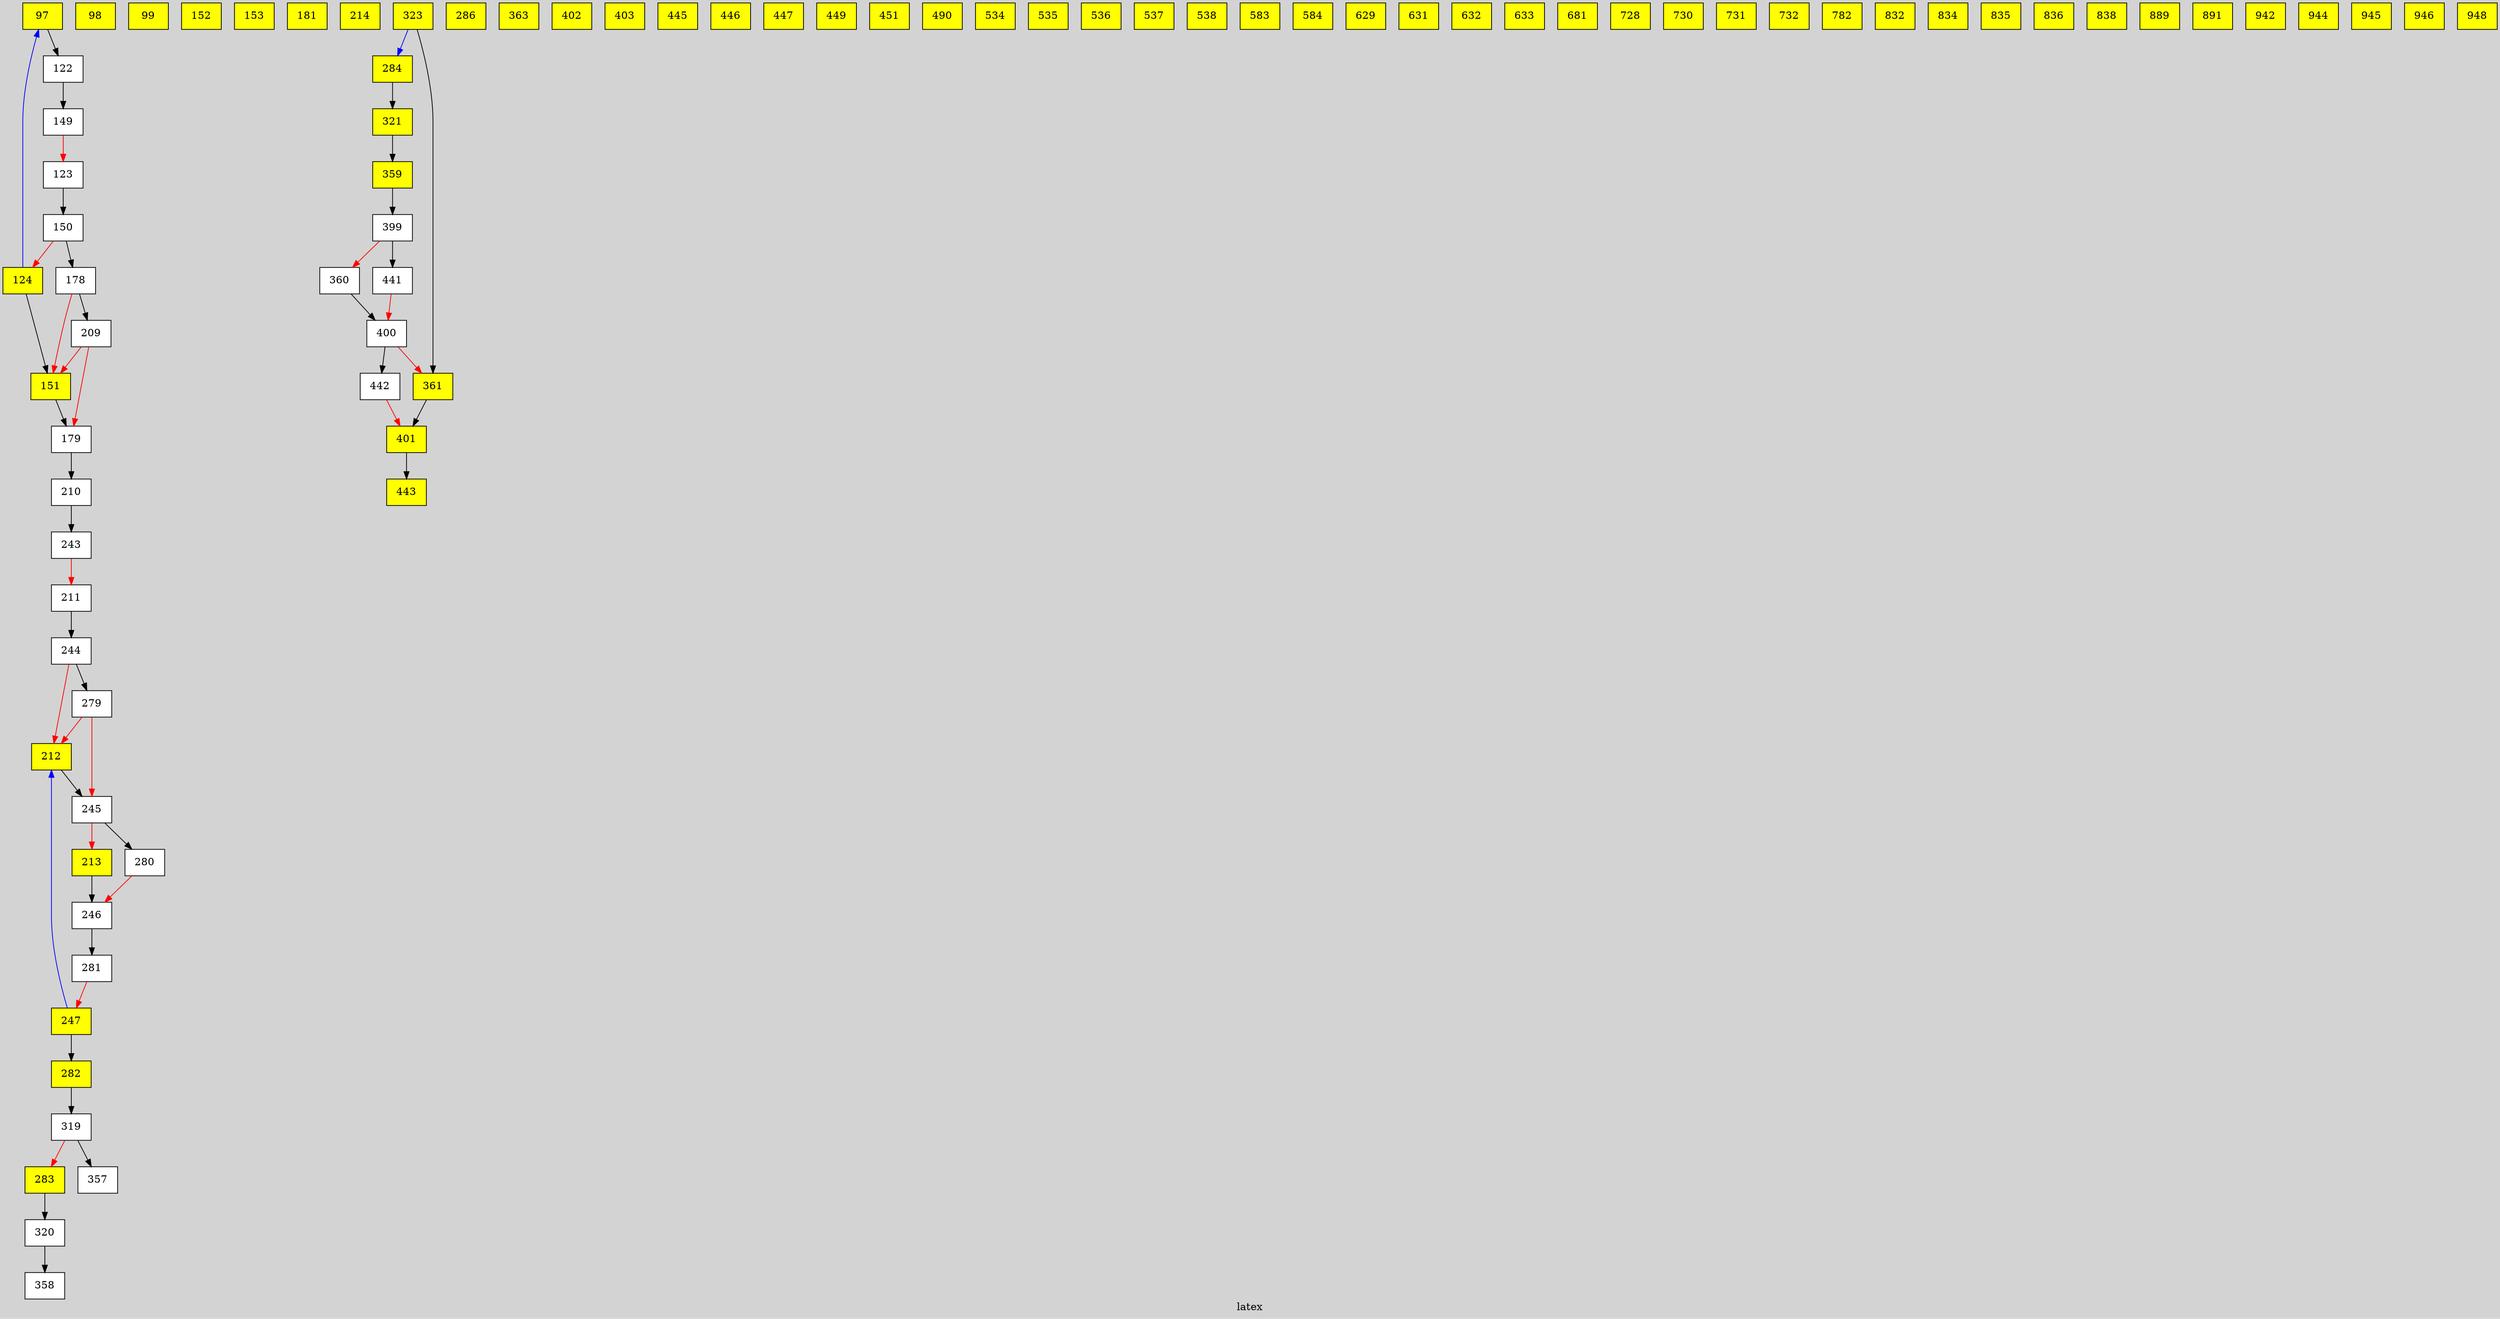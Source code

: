 digraph G {
graph [bgcolor=lightgrey]
node [shape=box]
label = "latex";
texlbl = "\huge{$time(s) = 11.3938              \ \ \ \ T_9 = 0.3              \ \ \ \ \rho(g/cc) = 1000              \ \ \ \ {\mathrm{flow}_{max}} = 0.000634559$}";
97 [texlbl="\huge{$^{20}\mathrm{Ne}$}"             pos="750,750!",             style=filled, fillcolor="yellow"             ]
;
98 [texlbl="\huge{$^{21}\mathrm{Ne}$}"             pos="825,750!",             style=filled, fillcolor="yellow"             ]
;
99 [texlbl="\huge{$^{22}\mathrm{Ne}$}"             pos="900,750!",             style=filled, fillcolor="yellow"             ]
;
122 [texlbl="\huge{$^{21}\mathrm{Na}$}"             pos="750,825!",             style=filled, fillcolor="white"             ]
;
123 [texlbl="\huge{$^{22}\mathrm{Na}$}"             pos="825,825!",             style=filled, fillcolor="white"             ]
;
124 [texlbl="\huge{$^{23}\mathrm{Na}$}"             pos="900,825!",             style=filled, fillcolor="yellow"             ]
;
149 [texlbl="\huge{$^{22}\mathrm{Mg}$}"             pos="750,900!",             style=filled, fillcolor="white"             ]
;
150 [texlbl="\huge{$^{23}\mathrm{Mg}$}"             pos="825,900!",             style=filled, fillcolor="white"             ]
;
151 [texlbl="\huge{$^{24}\mathrm{Mg}$}"             pos="900,900!",             style=filled, fillcolor="yellow"             ]
;
152 [texlbl="\huge{$^{25}\mathrm{Mg}$}"             pos="975,900!",             style=filled, fillcolor="yellow"             ]
;
153 [texlbl="\huge{$^{26}\mathrm{Mg}$}"             pos="1050,900!",             style=filled, fillcolor="yellow"             ]
;
178 [texlbl="\huge{$^{24}\mathrm{Al}$}"             pos="825,975!",             style=filled, fillcolor="white"             ]
;
179 [texlbl="\huge{$^{25}\mathrm{Al}$}"             pos="900,975!",             style=filled, fillcolor="white"             ]
;
181 [texlbl="\huge{$^{27}\mathrm{Al}$}"             pos="1050,975!",             style=filled, fillcolor="yellow"             ]
;
209 [texlbl="\huge{$^{25}\mathrm{Si}$}"             pos="825,1050!",             style=filled, fillcolor="white"             ]
;
210 [texlbl="\huge{$^{26}\mathrm{Si}$}"             pos="900,1050!",             style=filled, fillcolor="white"             ]
;
211 [texlbl="\huge{$^{27}\mathrm{Si}$}"             pos="975,1050!",             style=filled, fillcolor="white"             ]
;
212 [texlbl="\huge{$^{28}\mathrm{Si}$}"             pos="1050,1050!",             style=filled, fillcolor="yellow"             ]
;
213 [texlbl="\huge{$^{29}\mathrm{Si}$}"             pos="1125,1050!",             style=filled, fillcolor="yellow"             ]
;
214 [texlbl="\huge{$^{30}\mathrm{Si}$}"             pos="1200,1050!",             style=filled, fillcolor="yellow"             ]
;
243 [texlbl="\huge{$^{27}\mathrm{P}$}"             pos="900,1125!",             style=filled, fillcolor="white"             ]
;
244 [texlbl="\huge{$^{28}\mathrm{P}$}"             pos="975,1125!",             style=filled, fillcolor="white"             ]
;
245 [texlbl="\huge{$^{29}\mathrm{P}$}"             pos="1050,1125!",             style=filled, fillcolor="white"             ]
;
246 [texlbl="\huge{$^{30}\mathrm{P}$}"             pos="1125,1125!",             style=filled, fillcolor="white"             ]
;
247 [texlbl="\huge{$^{31}\mathrm{P}$}"             pos="1200,1125!",             style=filled, fillcolor="yellow"             ]
;
279 [texlbl="\huge{$^{29}\mathrm{S}$}"             pos="975,1200!",             style=filled, fillcolor="white"             ]
;
280 [texlbl="\huge{$^{30}\mathrm{S}$}"             pos="1050,1200!",             style=filled, fillcolor="white"             ]
;
281 [texlbl="\huge{$^{31}\mathrm{S}$}"             pos="1125,1200!",             style=filled, fillcolor="white"             ]
;
282 [texlbl="\huge{$^{32}\mathrm{S}$}"             pos="1200,1200!",             style=filled, fillcolor="yellow"             ]
;
283 [texlbl="\huge{$^{33}\mathrm{S}$}"             pos="1275,1200!",             style=filled, fillcolor="yellow"             ]
;
284 [texlbl="\huge{$^{34}\mathrm{S}$}"             pos="1350,1200!",             style=filled, fillcolor="yellow"             ]
;
286 [texlbl="\huge{$^{36}\mathrm{S}$}"             pos="1500,1200!",             style=filled, fillcolor="yellow"             ]
;
319 [texlbl="\huge{$^{33}\mathrm{Cl}$}"             pos="1200,1275!",             style=filled, fillcolor="white"             ]
;
320 [texlbl="\huge{$^{34}\mathrm{Cl}$}"             pos="1275,1275!",             style=filled, fillcolor="white"             ]
;
321 [texlbl="\huge{$^{35}\mathrm{Cl}$}"             pos="1350,1275!",             style=filled, fillcolor="yellow"             ]
;
323 [texlbl="\huge{$^{37}\mathrm{Cl}$}"             pos="1500,1275!",             style=filled, fillcolor="yellow"             ]
;
357 [texlbl="\huge{$^{34}\mathrm{Ar}$}"             pos="1200,1350!",             style=filled, fillcolor="white"             ]
;
358 [texlbl="\huge{$^{35}\mathrm{Ar}$}"             pos="1275,1350!",             style=filled, fillcolor="white"             ]
;
359 [texlbl="\huge{$^{36}\mathrm{Ar}$}"             pos="1350,1350!",             style=filled, fillcolor="yellow"             ]
;
360 [texlbl="\huge{$^{37}\mathrm{Ar}$}"             pos="1425,1350!",             style=filled, fillcolor="white"             ]
;
361 [texlbl="\huge{$^{38}\mathrm{Ar}$}"             pos="1500,1350!",             style=filled, fillcolor="yellow"             ]
;
363 [texlbl="\huge{$^{40}\mathrm{Ar}$}"             pos="1650,1350!",             style=filled, fillcolor="yellow"             ]
;
399 [texlbl="\huge{$^{37}\mathrm{K}$}"             pos="1350,1425!",             style=filled, fillcolor="white"             ]
;
400 [texlbl="\huge{$^{38}\mathrm{K}$}"             pos="1425,1425!",             style=filled, fillcolor="white"             ]
;
401 [texlbl="\huge{$^{39}\mathrm{K}$}"             pos="1500,1425!",             style=filled, fillcolor="yellow"             ]
;
402 [texlbl="\huge{$^{40}\mathrm{K}$}"             pos="1575,1425!",             style=filled, fillcolor="yellow"             ]
;
403 [texlbl="\huge{$^{41}\mathrm{K}$}"             pos="1650,1425!",             style=filled, fillcolor="yellow"             ]
;
441 [texlbl="\huge{$^{38}\mathrm{Ca}$}"             pos="1350,1500!",             style=filled, fillcolor="white"             ]
;
442 [texlbl="\huge{$^{39}\mathrm{Ca}$}"             pos="1425,1500!",             style=filled, fillcolor="white"             ]
;
443 [texlbl="\huge{$^{40}\mathrm{Ca}$}"             pos="1500,1500!",             style=filled, fillcolor="yellow"             ]
;
445 [texlbl="\huge{$^{42}\mathrm{Ca}$}"             pos="1650,1500!",             style=filled, fillcolor="yellow"             ]
;
446 [texlbl="\huge{$^{43}\mathrm{Ca}$}"             pos="1725,1500!",             style=filled, fillcolor="yellow"             ]
;
447 [texlbl="\huge{$^{44}\mathrm{Ca}$}"             pos="1800,1500!",             style=filled, fillcolor="yellow"             ]
;
449 [texlbl="\huge{$^{46}\mathrm{Ca}$}"             pos="1950,1500!",             style=filled, fillcolor="yellow"             ]
;
451 [texlbl="\huge{$^{48}\mathrm{Ca}$}"             pos="2100,1500!",             style=filled, fillcolor="yellow"             ]
;
490 [texlbl="\huge{$^{45}\mathrm{Sc}$}"             pos="1800,1575!",             style=filled, fillcolor="yellow"             ]
;
534 [texlbl="\huge{$^{46}\mathrm{Ti}$}"             pos="1800,1650!",             style=filled, fillcolor="yellow"             ]
;
535 [texlbl="\huge{$^{47}\mathrm{Ti}$}"             pos="1875,1650!",             style=filled, fillcolor="yellow"             ]
;
536 [texlbl="\huge{$^{48}\mathrm{Ti}$}"             pos="1950,1650!",             style=filled, fillcolor="yellow"             ]
;
537 [texlbl="\huge{$^{49}\mathrm{Ti}$}"             pos="2025,1650!",             style=filled, fillcolor="yellow"             ]
;
538 [texlbl="\huge{$^{50}\mathrm{Ti}$}"             pos="2100,1650!",             style=filled, fillcolor="yellow"             ]
;
583 [texlbl="\huge{$^{50}\mathrm{V}$}"             pos="2025,1725!",             style=filled, fillcolor="yellow"             ]
;
584 [texlbl="\huge{$^{51}\mathrm{V}$}"             pos="2100,1725!",             style=filled, fillcolor="yellow"             ]
;
629 [texlbl="\huge{$^{50}\mathrm{Cr}$}"             pos="1950,1800!",             style=filled, fillcolor="yellow"             ]
;
631 [texlbl="\huge{$^{52}\mathrm{Cr}$}"             pos="2100,1800!",             style=filled, fillcolor="yellow"             ]
;
632 [texlbl="\huge{$^{53}\mathrm{Cr}$}"             pos="2175,1800!",             style=filled, fillcolor="yellow"             ]
;
633 [texlbl="\huge{$^{54}\mathrm{Cr}$}"             pos="2250,1800!",             style=filled, fillcolor="yellow"             ]
;
681 [texlbl="\huge{$^{55}\mathrm{Mn}$}"             pos="2250,1875!",             style=filled, fillcolor="yellow"             ]
;
728 [texlbl="\huge{$^{54}\mathrm{Fe}$}"             pos="2100,1950!",             style=filled, fillcolor="yellow"             ]
;
730 [texlbl="\huge{$^{56}\mathrm{Fe}$}"             pos="2250,1950!",             style=filled, fillcolor="yellow"             ]
;
731 [texlbl="\huge{$^{57}\mathrm{Fe}$}"             pos="2325,1950!",             style=filled, fillcolor="yellow"             ]
;
732 [texlbl="\huge{$^{58}\mathrm{Fe}$}"             pos="2400,1950!",             style=filled, fillcolor="yellow"             ]
;
782 [texlbl="\huge{$^{59}\mathrm{Co}$}"             pos="2400,2025!",             style=filled, fillcolor="yellow"             ]
;
832 [texlbl="\huge{$^{58}\mathrm{Ni}$}"             pos="2250,2100!",             style=filled, fillcolor="yellow"             ]
;
834 [texlbl="\huge{$^{60}\mathrm{Ni}$}"             pos="2400,2100!",             style=filled, fillcolor="yellow"             ]
;
835 [texlbl="\huge{$^{61}\mathrm{Ni}$}"             pos="2475,2100!",             style=filled, fillcolor="yellow"             ]
;
836 [texlbl="\huge{$^{62}\mathrm{Ni}$}"             pos="2550,2100!",             style=filled, fillcolor="yellow"             ]
;
838 [texlbl="\huge{$^{64}\mathrm{Ni}$}"             pos="2700,2100!",             style=filled, fillcolor="yellow"             ]
;
889 [texlbl="\huge{$^{63}\mathrm{Cu}$}"             pos="2550,2175!",             style=filled, fillcolor="yellow"             ]
;
891 [texlbl="\huge{$^{65}\mathrm{Cu}$}"             pos="2700,2175!",             style=filled, fillcolor="yellow"             ]
;
942 [texlbl="\huge{$^{64}\mathrm{Zn}$}"             pos="2550,2250!",             style=filled, fillcolor="yellow"             ]
;
944 [texlbl="\huge{$^{66}\mathrm{Zn}$}"             pos="2700,2250!",             style=filled, fillcolor="yellow"             ]
;
945 [texlbl="\huge{$^{67}\mathrm{Zn}$}"             pos="2775,2250!",             style=filled, fillcolor="yellow"             ]
;
946 [texlbl="\huge{$^{68}\mathrm{Zn}$}"             pos="2850,2250!",             style=filled, fillcolor="yellow"             ]
;
948 [texlbl="\huge{$^{70}\mathrm{Zn}$}"             pos="3000,2250!",             style=filled, fillcolor="yellow"             ]
;
178->151 [style="line width = 0.0125pt, solid" color = "red"]
;
441->400 [style="line width = 0.0380pt, solid" color = "red"]
;
442->401 [style="line width = 0.3083pt, solid" color = "red"]
;
319->283 [style="line width = 0.0181pt, solid" color = "red"]
;
178->209 [style="line width = 0.0422pt, solid" color = "black"]
;
179->210 [style="line width = 0.0630pt, solid" color = "black"]
;
359->399 [style="line width = 0.2541pt, solid" color = "black"]
;
360->400 [style="line width = 1.2330pt, solid" color = "black"]
;
361->401 [style="line width = 10.0000pt, solid" color = "black"]
;
319->357 [style="line width = 0.0101pt, solid" color = "black"]
;
320->358 [style="line width = 0.0130pt, solid" color = "black"]
;
321->359 [style="line width = 0.2066pt, solid" color = "black"]
;
323->361 [style="line width = 0.4529pt, solid" color = "black"]
;
323->284 [style="line width = 0.0390pt, solid" color = "blue"]
;
399->441 [style="line width = 0.0293pt, solid" color = "black"]
;
400->442 [style="line width = 0.3638pt, solid" color = "black"]
;
401->443 [style="line width = 6.9601pt, solid" color = "black"]
;
150->178 [style="line width = 0.0543pt, solid" color = "black"]
;
151->179 [style="line width = 0.0377pt, solid" color = "black"]
;
122->149 [style="line width = 0.0344pt, solid" color = "black"]
;
123->150 [style="line width = 0.0687pt, solid" color = "black"]
;
124->97 [style="line width = 0.0107pt, solid" color = "blue"]
;
124->151 [style="line width = 0.0103pt, solid" color = "black"]
;
97->122 [style="line width = 0.0344pt, solid" color = "black"]
;
244->279 [style="line width = 0.0217pt, solid" color = "black"]
;
245->280 [style="line width = 0.0402pt, solid" color = "black"]
;
246->281 [style="line width = 0.0660pt, solid" color = "black"]
;
247->212 [style="line width = 0.0101pt, solid" color = "blue"]
;
247->282 [style="line width = 0.0713pt, solid" color = "black"]
;
282->319 [style="line width = 0.0326pt, solid" color = "black"]
;
283->320 [style="line width = 0.0156pt, solid" color = "black"]
;
284->321 [style="line width = 0.0694pt, solid" color = "black"]
;
210->243 [style="line width = 0.0608pt, solid" color = "black"]
;
211->244 [style="line width = 0.0610pt, solid" color = "black"]
;
212->245 [style="line width = 0.0615pt, solid" color = "black"]
;
213->246 [style="line width = 0.0264pt, solid" color = "black"]
;
399->360 [style="line width = 0.6719pt, solid" color = "red"]
;
400->361 [style="line width = 0.0121pt, solid" color = "red"]
;
149->123 [style="line width = 0.0687pt, solid" color = "red"]
;
150->124 [style="line width = 0.0210pt, solid" color = "red"]
;
243->211 [style="line width = 0.0606pt, solid" color = "red"]
;
244->212 [style="line width = 0.0390pt, solid" color = "red"]
;
245->213 [style="line width = 0.0265pt, solid" color = "red"]
;
279->212 [style="line width = 0.0101pt, solid" color = "red"]
;
279->245 [style="line width = 0.0114pt, solid" color = "red"]
;
280->246 [style="line width = 0.0394pt, solid" color = "red"]
;
281->247 [style="line width = 0.0804pt, solid" color = "red"]
;
209->179 [style="line width = 0.0274pt, solid" color = "red"]
;
209->151 [style="line width = 0.0148pt, solid" color = "red"]
;
}
